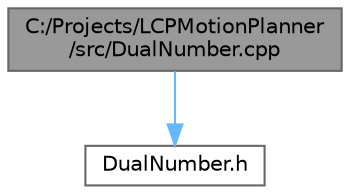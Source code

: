 digraph "C:/Projects/LCPMotionPlanner/src/DualNumber.cpp"
{
 // LATEX_PDF_SIZE
  bgcolor="transparent";
  edge [fontname=Helvetica,fontsize=10,labelfontname=Helvetica,labelfontsize=10];
  node [fontname=Helvetica,fontsize=10,shape=box,height=0.2,width=0.4];
  Node1 [label="C:/Projects/LCPMotionPlanner\l/src/DualNumber.cpp",height=0.2,width=0.4,color="gray40", fillcolor="grey60", style="filled", fontcolor="black",tooltip=" "];
  Node1 -> Node2 [color="steelblue1",style="solid"];
  Node2 [label="DualNumber.h",height=0.2,width=0.4,color="grey40", fillcolor="white", style="filled",URL="$_dual_number_8h.html",tooltip=" "];
}
